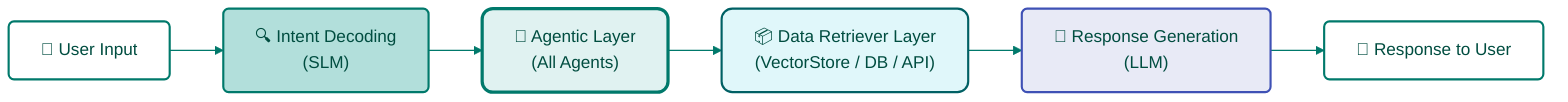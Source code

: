 %%{init: {
  'theme': 'base',
  'themeVariables': {
    'primaryColor': '#E0F2F1',
    'primaryTextColor': '#004D40',
    'primaryBorderColor': '#00796B',
    'lineColor': '#00796B',
    'secondaryColor': '#FFF3E0',
    'tertiaryColor': '#F1F8E9'
  }
}}%%

flowchart LR
    classDef default fill:#fff,stroke:#00796B,stroke-width:2px,rx:5,ry:5;
    classDef coordinator fill:#E0F2F1,stroke:#00796B,stroke-width:3px,rx:10,ry:10;
    classDef intent fill:#B2DFDB,stroke:#00796B,stroke-width:2px;
    classDef delegate fill:#FFF3E0,stroke:#FF8F00,stroke-width:2px,rx:8,ry:8;
    classDef llm fill:#E8EAF6,stroke:#3F51B5,stroke-width:2px,rx:5,ry:5;
    classDef api fill:#FCE4EC,stroke:#C2185B,stroke-width:2px,rx:5,ry:5;
    classDef process fill:#F1F8E9,stroke:#558B2F,stroke-width:2px,rx:5,ry:5;

    U["👤 User Input"]:::default --> I["🔍 Intent Decoding<br>(SLM)"]:::intent --> A["🤖 Agentic Layer<br>(All Agents)"]:::coordinator --> D["📦 Data Retriever Layer<br>(VectorStore / DB / API)"]:::process --> LLM["🧠 Response Generation<br>(LLM)"]:::llm --> R["💬 Response to User"]:::default

    style D fill:#E0F7FA,stroke:#006064,stroke-width:2px,rx:10,ry:10;